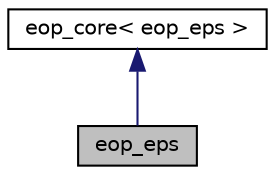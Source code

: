 digraph "eop_eps"
{
  edge [fontname="Helvetica",fontsize="10",labelfontname="Helvetica",labelfontsize="10"];
  node [fontname="Helvetica",fontsize="10",shape=record];
  Node1 [label="eop_eps",height=0.2,width=0.4,color="black", fillcolor="grey75", style="filled" fontcolor="black"];
  Node2 -> Node1 [dir="back",color="midnightblue",fontsize="10",style="solid",fontname="Helvetica"];
  Node2 [label="eop_core\< eop_eps \>",height=0.2,width=0.4,color="black", fillcolor="white", style="filled",URL="$classeop__core.html"];
}
